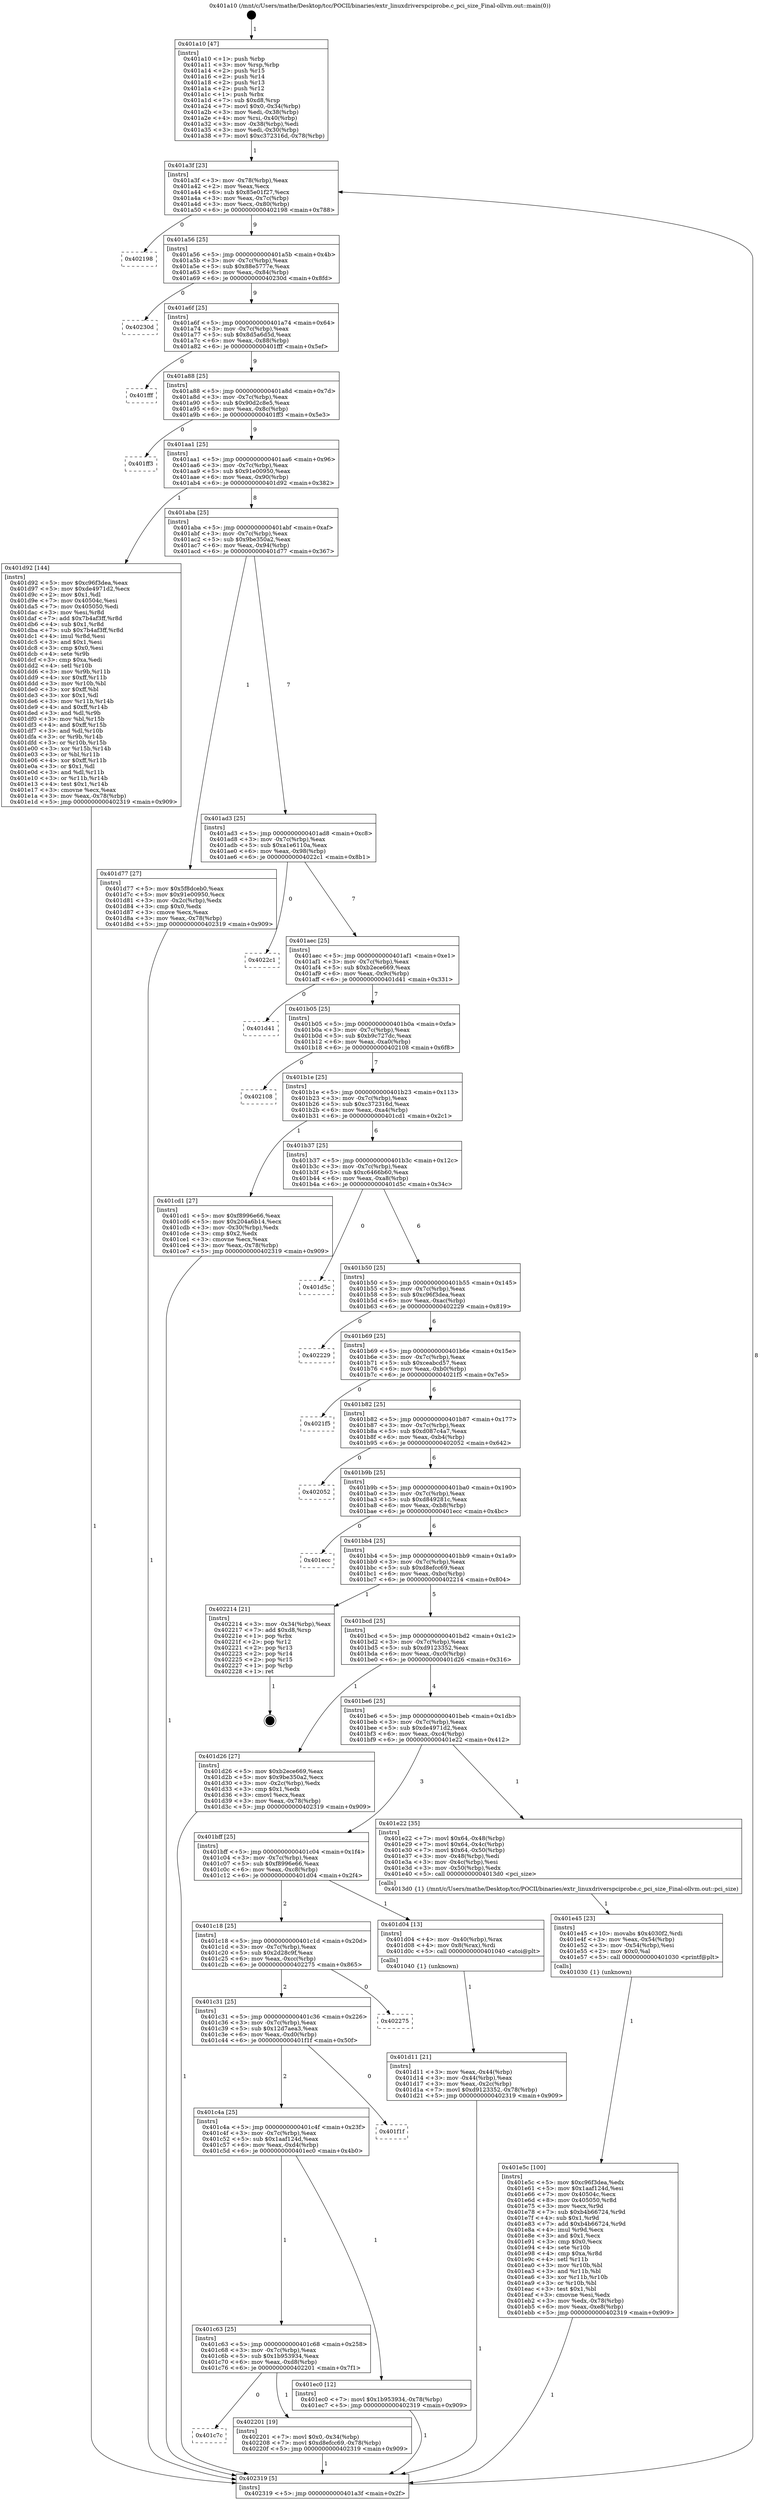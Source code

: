 digraph "0x401a10" {
  label = "0x401a10 (/mnt/c/Users/mathe/Desktop/tcc/POCII/binaries/extr_linuxdriverspciprobe.c_pci_size_Final-ollvm.out::main(0))"
  labelloc = "t"
  node[shape=record]

  Entry [label="",width=0.3,height=0.3,shape=circle,fillcolor=black,style=filled]
  "0x401a3f" [label="{
     0x401a3f [23]\l
     | [instrs]\l
     &nbsp;&nbsp;0x401a3f \<+3\>: mov -0x78(%rbp),%eax\l
     &nbsp;&nbsp;0x401a42 \<+2\>: mov %eax,%ecx\l
     &nbsp;&nbsp;0x401a44 \<+6\>: sub $0x85e01f27,%ecx\l
     &nbsp;&nbsp;0x401a4a \<+3\>: mov %eax,-0x7c(%rbp)\l
     &nbsp;&nbsp;0x401a4d \<+3\>: mov %ecx,-0x80(%rbp)\l
     &nbsp;&nbsp;0x401a50 \<+6\>: je 0000000000402198 \<main+0x788\>\l
  }"]
  "0x402198" [label="{
     0x402198\l
  }", style=dashed]
  "0x401a56" [label="{
     0x401a56 [25]\l
     | [instrs]\l
     &nbsp;&nbsp;0x401a56 \<+5\>: jmp 0000000000401a5b \<main+0x4b\>\l
     &nbsp;&nbsp;0x401a5b \<+3\>: mov -0x7c(%rbp),%eax\l
     &nbsp;&nbsp;0x401a5e \<+5\>: sub $0x88e5777e,%eax\l
     &nbsp;&nbsp;0x401a63 \<+6\>: mov %eax,-0x84(%rbp)\l
     &nbsp;&nbsp;0x401a69 \<+6\>: je 000000000040230d \<main+0x8fd\>\l
  }"]
  Exit [label="",width=0.3,height=0.3,shape=circle,fillcolor=black,style=filled,peripheries=2]
  "0x40230d" [label="{
     0x40230d\l
  }", style=dashed]
  "0x401a6f" [label="{
     0x401a6f [25]\l
     | [instrs]\l
     &nbsp;&nbsp;0x401a6f \<+5\>: jmp 0000000000401a74 \<main+0x64\>\l
     &nbsp;&nbsp;0x401a74 \<+3\>: mov -0x7c(%rbp),%eax\l
     &nbsp;&nbsp;0x401a77 \<+5\>: sub $0x8d5a6d5d,%eax\l
     &nbsp;&nbsp;0x401a7c \<+6\>: mov %eax,-0x88(%rbp)\l
     &nbsp;&nbsp;0x401a82 \<+6\>: je 0000000000401fff \<main+0x5ef\>\l
  }"]
  "0x401c7c" [label="{
     0x401c7c\l
  }", style=dashed]
  "0x401fff" [label="{
     0x401fff\l
  }", style=dashed]
  "0x401a88" [label="{
     0x401a88 [25]\l
     | [instrs]\l
     &nbsp;&nbsp;0x401a88 \<+5\>: jmp 0000000000401a8d \<main+0x7d\>\l
     &nbsp;&nbsp;0x401a8d \<+3\>: mov -0x7c(%rbp),%eax\l
     &nbsp;&nbsp;0x401a90 \<+5\>: sub $0x90d2c8e5,%eax\l
     &nbsp;&nbsp;0x401a95 \<+6\>: mov %eax,-0x8c(%rbp)\l
     &nbsp;&nbsp;0x401a9b \<+6\>: je 0000000000401ff3 \<main+0x5e3\>\l
  }"]
  "0x402201" [label="{
     0x402201 [19]\l
     | [instrs]\l
     &nbsp;&nbsp;0x402201 \<+7\>: movl $0x0,-0x34(%rbp)\l
     &nbsp;&nbsp;0x402208 \<+7\>: movl $0xd8efcc69,-0x78(%rbp)\l
     &nbsp;&nbsp;0x40220f \<+5\>: jmp 0000000000402319 \<main+0x909\>\l
  }"]
  "0x401ff3" [label="{
     0x401ff3\l
  }", style=dashed]
  "0x401aa1" [label="{
     0x401aa1 [25]\l
     | [instrs]\l
     &nbsp;&nbsp;0x401aa1 \<+5\>: jmp 0000000000401aa6 \<main+0x96\>\l
     &nbsp;&nbsp;0x401aa6 \<+3\>: mov -0x7c(%rbp),%eax\l
     &nbsp;&nbsp;0x401aa9 \<+5\>: sub $0x91e00950,%eax\l
     &nbsp;&nbsp;0x401aae \<+6\>: mov %eax,-0x90(%rbp)\l
     &nbsp;&nbsp;0x401ab4 \<+6\>: je 0000000000401d92 \<main+0x382\>\l
  }"]
  "0x401c63" [label="{
     0x401c63 [25]\l
     | [instrs]\l
     &nbsp;&nbsp;0x401c63 \<+5\>: jmp 0000000000401c68 \<main+0x258\>\l
     &nbsp;&nbsp;0x401c68 \<+3\>: mov -0x7c(%rbp),%eax\l
     &nbsp;&nbsp;0x401c6b \<+5\>: sub $0x1b953934,%eax\l
     &nbsp;&nbsp;0x401c70 \<+6\>: mov %eax,-0xd8(%rbp)\l
     &nbsp;&nbsp;0x401c76 \<+6\>: je 0000000000402201 \<main+0x7f1\>\l
  }"]
  "0x401d92" [label="{
     0x401d92 [144]\l
     | [instrs]\l
     &nbsp;&nbsp;0x401d92 \<+5\>: mov $0xc96f3dea,%eax\l
     &nbsp;&nbsp;0x401d97 \<+5\>: mov $0xde4971d2,%ecx\l
     &nbsp;&nbsp;0x401d9c \<+2\>: mov $0x1,%dl\l
     &nbsp;&nbsp;0x401d9e \<+7\>: mov 0x40504c,%esi\l
     &nbsp;&nbsp;0x401da5 \<+7\>: mov 0x405050,%edi\l
     &nbsp;&nbsp;0x401dac \<+3\>: mov %esi,%r8d\l
     &nbsp;&nbsp;0x401daf \<+7\>: add $0x7b4af3ff,%r8d\l
     &nbsp;&nbsp;0x401db6 \<+4\>: sub $0x1,%r8d\l
     &nbsp;&nbsp;0x401dba \<+7\>: sub $0x7b4af3ff,%r8d\l
     &nbsp;&nbsp;0x401dc1 \<+4\>: imul %r8d,%esi\l
     &nbsp;&nbsp;0x401dc5 \<+3\>: and $0x1,%esi\l
     &nbsp;&nbsp;0x401dc8 \<+3\>: cmp $0x0,%esi\l
     &nbsp;&nbsp;0x401dcb \<+4\>: sete %r9b\l
     &nbsp;&nbsp;0x401dcf \<+3\>: cmp $0xa,%edi\l
     &nbsp;&nbsp;0x401dd2 \<+4\>: setl %r10b\l
     &nbsp;&nbsp;0x401dd6 \<+3\>: mov %r9b,%r11b\l
     &nbsp;&nbsp;0x401dd9 \<+4\>: xor $0xff,%r11b\l
     &nbsp;&nbsp;0x401ddd \<+3\>: mov %r10b,%bl\l
     &nbsp;&nbsp;0x401de0 \<+3\>: xor $0xff,%bl\l
     &nbsp;&nbsp;0x401de3 \<+3\>: xor $0x1,%dl\l
     &nbsp;&nbsp;0x401de6 \<+3\>: mov %r11b,%r14b\l
     &nbsp;&nbsp;0x401de9 \<+4\>: and $0xff,%r14b\l
     &nbsp;&nbsp;0x401ded \<+3\>: and %dl,%r9b\l
     &nbsp;&nbsp;0x401df0 \<+3\>: mov %bl,%r15b\l
     &nbsp;&nbsp;0x401df3 \<+4\>: and $0xff,%r15b\l
     &nbsp;&nbsp;0x401df7 \<+3\>: and %dl,%r10b\l
     &nbsp;&nbsp;0x401dfa \<+3\>: or %r9b,%r14b\l
     &nbsp;&nbsp;0x401dfd \<+3\>: or %r10b,%r15b\l
     &nbsp;&nbsp;0x401e00 \<+3\>: xor %r15b,%r14b\l
     &nbsp;&nbsp;0x401e03 \<+3\>: or %bl,%r11b\l
     &nbsp;&nbsp;0x401e06 \<+4\>: xor $0xff,%r11b\l
     &nbsp;&nbsp;0x401e0a \<+3\>: or $0x1,%dl\l
     &nbsp;&nbsp;0x401e0d \<+3\>: and %dl,%r11b\l
     &nbsp;&nbsp;0x401e10 \<+3\>: or %r11b,%r14b\l
     &nbsp;&nbsp;0x401e13 \<+4\>: test $0x1,%r14b\l
     &nbsp;&nbsp;0x401e17 \<+3\>: cmovne %ecx,%eax\l
     &nbsp;&nbsp;0x401e1a \<+3\>: mov %eax,-0x78(%rbp)\l
     &nbsp;&nbsp;0x401e1d \<+5\>: jmp 0000000000402319 \<main+0x909\>\l
  }"]
  "0x401aba" [label="{
     0x401aba [25]\l
     | [instrs]\l
     &nbsp;&nbsp;0x401aba \<+5\>: jmp 0000000000401abf \<main+0xaf\>\l
     &nbsp;&nbsp;0x401abf \<+3\>: mov -0x7c(%rbp),%eax\l
     &nbsp;&nbsp;0x401ac2 \<+5\>: sub $0x9be350a2,%eax\l
     &nbsp;&nbsp;0x401ac7 \<+6\>: mov %eax,-0x94(%rbp)\l
     &nbsp;&nbsp;0x401acd \<+6\>: je 0000000000401d77 \<main+0x367\>\l
  }"]
  "0x401ec0" [label="{
     0x401ec0 [12]\l
     | [instrs]\l
     &nbsp;&nbsp;0x401ec0 \<+7\>: movl $0x1b953934,-0x78(%rbp)\l
     &nbsp;&nbsp;0x401ec7 \<+5\>: jmp 0000000000402319 \<main+0x909\>\l
  }"]
  "0x401d77" [label="{
     0x401d77 [27]\l
     | [instrs]\l
     &nbsp;&nbsp;0x401d77 \<+5\>: mov $0x5f8dceb0,%eax\l
     &nbsp;&nbsp;0x401d7c \<+5\>: mov $0x91e00950,%ecx\l
     &nbsp;&nbsp;0x401d81 \<+3\>: mov -0x2c(%rbp),%edx\l
     &nbsp;&nbsp;0x401d84 \<+3\>: cmp $0x0,%edx\l
     &nbsp;&nbsp;0x401d87 \<+3\>: cmove %ecx,%eax\l
     &nbsp;&nbsp;0x401d8a \<+3\>: mov %eax,-0x78(%rbp)\l
     &nbsp;&nbsp;0x401d8d \<+5\>: jmp 0000000000402319 \<main+0x909\>\l
  }"]
  "0x401ad3" [label="{
     0x401ad3 [25]\l
     | [instrs]\l
     &nbsp;&nbsp;0x401ad3 \<+5\>: jmp 0000000000401ad8 \<main+0xc8\>\l
     &nbsp;&nbsp;0x401ad8 \<+3\>: mov -0x7c(%rbp),%eax\l
     &nbsp;&nbsp;0x401adb \<+5\>: sub $0xa1e6110a,%eax\l
     &nbsp;&nbsp;0x401ae0 \<+6\>: mov %eax,-0x98(%rbp)\l
     &nbsp;&nbsp;0x401ae6 \<+6\>: je 00000000004022c1 \<main+0x8b1\>\l
  }"]
  "0x401c4a" [label="{
     0x401c4a [25]\l
     | [instrs]\l
     &nbsp;&nbsp;0x401c4a \<+5\>: jmp 0000000000401c4f \<main+0x23f\>\l
     &nbsp;&nbsp;0x401c4f \<+3\>: mov -0x7c(%rbp),%eax\l
     &nbsp;&nbsp;0x401c52 \<+5\>: sub $0x1aaf124d,%eax\l
     &nbsp;&nbsp;0x401c57 \<+6\>: mov %eax,-0xd4(%rbp)\l
     &nbsp;&nbsp;0x401c5d \<+6\>: je 0000000000401ec0 \<main+0x4b0\>\l
  }"]
  "0x4022c1" [label="{
     0x4022c1\l
  }", style=dashed]
  "0x401aec" [label="{
     0x401aec [25]\l
     | [instrs]\l
     &nbsp;&nbsp;0x401aec \<+5\>: jmp 0000000000401af1 \<main+0xe1\>\l
     &nbsp;&nbsp;0x401af1 \<+3\>: mov -0x7c(%rbp),%eax\l
     &nbsp;&nbsp;0x401af4 \<+5\>: sub $0xb2ece669,%eax\l
     &nbsp;&nbsp;0x401af9 \<+6\>: mov %eax,-0x9c(%rbp)\l
     &nbsp;&nbsp;0x401aff \<+6\>: je 0000000000401d41 \<main+0x331\>\l
  }"]
  "0x401f1f" [label="{
     0x401f1f\l
  }", style=dashed]
  "0x401d41" [label="{
     0x401d41\l
  }", style=dashed]
  "0x401b05" [label="{
     0x401b05 [25]\l
     | [instrs]\l
     &nbsp;&nbsp;0x401b05 \<+5\>: jmp 0000000000401b0a \<main+0xfa\>\l
     &nbsp;&nbsp;0x401b0a \<+3\>: mov -0x7c(%rbp),%eax\l
     &nbsp;&nbsp;0x401b0d \<+5\>: sub $0xb9c727dc,%eax\l
     &nbsp;&nbsp;0x401b12 \<+6\>: mov %eax,-0xa0(%rbp)\l
     &nbsp;&nbsp;0x401b18 \<+6\>: je 0000000000402108 \<main+0x6f8\>\l
  }"]
  "0x401c31" [label="{
     0x401c31 [25]\l
     | [instrs]\l
     &nbsp;&nbsp;0x401c31 \<+5\>: jmp 0000000000401c36 \<main+0x226\>\l
     &nbsp;&nbsp;0x401c36 \<+3\>: mov -0x7c(%rbp),%eax\l
     &nbsp;&nbsp;0x401c39 \<+5\>: sub $0x12d7aea3,%eax\l
     &nbsp;&nbsp;0x401c3e \<+6\>: mov %eax,-0xd0(%rbp)\l
     &nbsp;&nbsp;0x401c44 \<+6\>: je 0000000000401f1f \<main+0x50f\>\l
  }"]
  "0x402108" [label="{
     0x402108\l
  }", style=dashed]
  "0x401b1e" [label="{
     0x401b1e [25]\l
     | [instrs]\l
     &nbsp;&nbsp;0x401b1e \<+5\>: jmp 0000000000401b23 \<main+0x113\>\l
     &nbsp;&nbsp;0x401b23 \<+3\>: mov -0x7c(%rbp),%eax\l
     &nbsp;&nbsp;0x401b26 \<+5\>: sub $0xc372316d,%eax\l
     &nbsp;&nbsp;0x401b2b \<+6\>: mov %eax,-0xa4(%rbp)\l
     &nbsp;&nbsp;0x401b31 \<+6\>: je 0000000000401cd1 \<main+0x2c1\>\l
  }"]
  "0x402275" [label="{
     0x402275\l
  }", style=dashed]
  "0x401cd1" [label="{
     0x401cd1 [27]\l
     | [instrs]\l
     &nbsp;&nbsp;0x401cd1 \<+5\>: mov $0xf8996e66,%eax\l
     &nbsp;&nbsp;0x401cd6 \<+5\>: mov $0x204a6b14,%ecx\l
     &nbsp;&nbsp;0x401cdb \<+3\>: mov -0x30(%rbp),%edx\l
     &nbsp;&nbsp;0x401cde \<+3\>: cmp $0x2,%edx\l
     &nbsp;&nbsp;0x401ce1 \<+3\>: cmovne %ecx,%eax\l
     &nbsp;&nbsp;0x401ce4 \<+3\>: mov %eax,-0x78(%rbp)\l
     &nbsp;&nbsp;0x401ce7 \<+5\>: jmp 0000000000402319 \<main+0x909\>\l
  }"]
  "0x401b37" [label="{
     0x401b37 [25]\l
     | [instrs]\l
     &nbsp;&nbsp;0x401b37 \<+5\>: jmp 0000000000401b3c \<main+0x12c\>\l
     &nbsp;&nbsp;0x401b3c \<+3\>: mov -0x7c(%rbp),%eax\l
     &nbsp;&nbsp;0x401b3f \<+5\>: sub $0xc6466b60,%eax\l
     &nbsp;&nbsp;0x401b44 \<+6\>: mov %eax,-0xa8(%rbp)\l
     &nbsp;&nbsp;0x401b4a \<+6\>: je 0000000000401d5c \<main+0x34c\>\l
  }"]
  "0x402319" [label="{
     0x402319 [5]\l
     | [instrs]\l
     &nbsp;&nbsp;0x402319 \<+5\>: jmp 0000000000401a3f \<main+0x2f\>\l
  }"]
  "0x401a10" [label="{
     0x401a10 [47]\l
     | [instrs]\l
     &nbsp;&nbsp;0x401a10 \<+1\>: push %rbp\l
     &nbsp;&nbsp;0x401a11 \<+3\>: mov %rsp,%rbp\l
     &nbsp;&nbsp;0x401a14 \<+2\>: push %r15\l
     &nbsp;&nbsp;0x401a16 \<+2\>: push %r14\l
     &nbsp;&nbsp;0x401a18 \<+2\>: push %r13\l
     &nbsp;&nbsp;0x401a1a \<+2\>: push %r12\l
     &nbsp;&nbsp;0x401a1c \<+1\>: push %rbx\l
     &nbsp;&nbsp;0x401a1d \<+7\>: sub $0xd8,%rsp\l
     &nbsp;&nbsp;0x401a24 \<+7\>: movl $0x0,-0x34(%rbp)\l
     &nbsp;&nbsp;0x401a2b \<+3\>: mov %edi,-0x38(%rbp)\l
     &nbsp;&nbsp;0x401a2e \<+4\>: mov %rsi,-0x40(%rbp)\l
     &nbsp;&nbsp;0x401a32 \<+3\>: mov -0x38(%rbp),%edi\l
     &nbsp;&nbsp;0x401a35 \<+3\>: mov %edi,-0x30(%rbp)\l
     &nbsp;&nbsp;0x401a38 \<+7\>: movl $0xc372316d,-0x78(%rbp)\l
  }"]
  "0x401e5c" [label="{
     0x401e5c [100]\l
     | [instrs]\l
     &nbsp;&nbsp;0x401e5c \<+5\>: mov $0xc96f3dea,%edx\l
     &nbsp;&nbsp;0x401e61 \<+5\>: mov $0x1aaf124d,%esi\l
     &nbsp;&nbsp;0x401e66 \<+7\>: mov 0x40504c,%ecx\l
     &nbsp;&nbsp;0x401e6d \<+8\>: mov 0x405050,%r8d\l
     &nbsp;&nbsp;0x401e75 \<+3\>: mov %ecx,%r9d\l
     &nbsp;&nbsp;0x401e78 \<+7\>: sub $0xb4b66724,%r9d\l
     &nbsp;&nbsp;0x401e7f \<+4\>: sub $0x1,%r9d\l
     &nbsp;&nbsp;0x401e83 \<+7\>: add $0xb4b66724,%r9d\l
     &nbsp;&nbsp;0x401e8a \<+4\>: imul %r9d,%ecx\l
     &nbsp;&nbsp;0x401e8e \<+3\>: and $0x1,%ecx\l
     &nbsp;&nbsp;0x401e91 \<+3\>: cmp $0x0,%ecx\l
     &nbsp;&nbsp;0x401e94 \<+4\>: sete %r10b\l
     &nbsp;&nbsp;0x401e98 \<+4\>: cmp $0xa,%r8d\l
     &nbsp;&nbsp;0x401e9c \<+4\>: setl %r11b\l
     &nbsp;&nbsp;0x401ea0 \<+3\>: mov %r10b,%bl\l
     &nbsp;&nbsp;0x401ea3 \<+3\>: and %r11b,%bl\l
     &nbsp;&nbsp;0x401ea6 \<+3\>: xor %r11b,%r10b\l
     &nbsp;&nbsp;0x401ea9 \<+3\>: or %r10b,%bl\l
     &nbsp;&nbsp;0x401eac \<+3\>: test $0x1,%bl\l
     &nbsp;&nbsp;0x401eaf \<+3\>: cmovne %esi,%edx\l
     &nbsp;&nbsp;0x401eb2 \<+3\>: mov %edx,-0x78(%rbp)\l
     &nbsp;&nbsp;0x401eb5 \<+6\>: mov %eax,-0xe8(%rbp)\l
     &nbsp;&nbsp;0x401ebb \<+5\>: jmp 0000000000402319 \<main+0x909\>\l
  }"]
  "0x401d5c" [label="{
     0x401d5c\l
  }", style=dashed]
  "0x401b50" [label="{
     0x401b50 [25]\l
     | [instrs]\l
     &nbsp;&nbsp;0x401b50 \<+5\>: jmp 0000000000401b55 \<main+0x145\>\l
     &nbsp;&nbsp;0x401b55 \<+3\>: mov -0x7c(%rbp),%eax\l
     &nbsp;&nbsp;0x401b58 \<+5\>: sub $0xc96f3dea,%eax\l
     &nbsp;&nbsp;0x401b5d \<+6\>: mov %eax,-0xac(%rbp)\l
     &nbsp;&nbsp;0x401b63 \<+6\>: je 0000000000402229 \<main+0x819\>\l
  }"]
  "0x401e45" [label="{
     0x401e45 [23]\l
     | [instrs]\l
     &nbsp;&nbsp;0x401e45 \<+10\>: movabs $0x4030f2,%rdi\l
     &nbsp;&nbsp;0x401e4f \<+3\>: mov %eax,-0x54(%rbp)\l
     &nbsp;&nbsp;0x401e52 \<+3\>: mov -0x54(%rbp),%esi\l
     &nbsp;&nbsp;0x401e55 \<+2\>: mov $0x0,%al\l
     &nbsp;&nbsp;0x401e57 \<+5\>: call 0000000000401030 \<printf@plt\>\l
     | [calls]\l
     &nbsp;&nbsp;0x401030 \{1\} (unknown)\l
  }"]
  "0x402229" [label="{
     0x402229\l
  }", style=dashed]
  "0x401b69" [label="{
     0x401b69 [25]\l
     | [instrs]\l
     &nbsp;&nbsp;0x401b69 \<+5\>: jmp 0000000000401b6e \<main+0x15e\>\l
     &nbsp;&nbsp;0x401b6e \<+3\>: mov -0x7c(%rbp),%eax\l
     &nbsp;&nbsp;0x401b71 \<+5\>: sub $0xceabcd57,%eax\l
     &nbsp;&nbsp;0x401b76 \<+6\>: mov %eax,-0xb0(%rbp)\l
     &nbsp;&nbsp;0x401b7c \<+6\>: je 00000000004021f5 \<main+0x7e5\>\l
  }"]
  "0x401d11" [label="{
     0x401d11 [21]\l
     | [instrs]\l
     &nbsp;&nbsp;0x401d11 \<+3\>: mov %eax,-0x44(%rbp)\l
     &nbsp;&nbsp;0x401d14 \<+3\>: mov -0x44(%rbp),%eax\l
     &nbsp;&nbsp;0x401d17 \<+3\>: mov %eax,-0x2c(%rbp)\l
     &nbsp;&nbsp;0x401d1a \<+7\>: movl $0xd9123352,-0x78(%rbp)\l
     &nbsp;&nbsp;0x401d21 \<+5\>: jmp 0000000000402319 \<main+0x909\>\l
  }"]
  "0x4021f5" [label="{
     0x4021f5\l
  }", style=dashed]
  "0x401b82" [label="{
     0x401b82 [25]\l
     | [instrs]\l
     &nbsp;&nbsp;0x401b82 \<+5\>: jmp 0000000000401b87 \<main+0x177\>\l
     &nbsp;&nbsp;0x401b87 \<+3\>: mov -0x7c(%rbp),%eax\l
     &nbsp;&nbsp;0x401b8a \<+5\>: sub $0xd087c4a7,%eax\l
     &nbsp;&nbsp;0x401b8f \<+6\>: mov %eax,-0xb4(%rbp)\l
     &nbsp;&nbsp;0x401b95 \<+6\>: je 0000000000402052 \<main+0x642\>\l
  }"]
  "0x401c18" [label="{
     0x401c18 [25]\l
     | [instrs]\l
     &nbsp;&nbsp;0x401c18 \<+5\>: jmp 0000000000401c1d \<main+0x20d\>\l
     &nbsp;&nbsp;0x401c1d \<+3\>: mov -0x7c(%rbp),%eax\l
     &nbsp;&nbsp;0x401c20 \<+5\>: sub $0x2d28c9f,%eax\l
     &nbsp;&nbsp;0x401c25 \<+6\>: mov %eax,-0xcc(%rbp)\l
     &nbsp;&nbsp;0x401c2b \<+6\>: je 0000000000402275 \<main+0x865\>\l
  }"]
  "0x402052" [label="{
     0x402052\l
  }", style=dashed]
  "0x401b9b" [label="{
     0x401b9b [25]\l
     | [instrs]\l
     &nbsp;&nbsp;0x401b9b \<+5\>: jmp 0000000000401ba0 \<main+0x190\>\l
     &nbsp;&nbsp;0x401ba0 \<+3\>: mov -0x7c(%rbp),%eax\l
     &nbsp;&nbsp;0x401ba3 \<+5\>: sub $0xd849281c,%eax\l
     &nbsp;&nbsp;0x401ba8 \<+6\>: mov %eax,-0xb8(%rbp)\l
     &nbsp;&nbsp;0x401bae \<+6\>: je 0000000000401ecc \<main+0x4bc\>\l
  }"]
  "0x401d04" [label="{
     0x401d04 [13]\l
     | [instrs]\l
     &nbsp;&nbsp;0x401d04 \<+4\>: mov -0x40(%rbp),%rax\l
     &nbsp;&nbsp;0x401d08 \<+4\>: mov 0x8(%rax),%rdi\l
     &nbsp;&nbsp;0x401d0c \<+5\>: call 0000000000401040 \<atoi@plt\>\l
     | [calls]\l
     &nbsp;&nbsp;0x401040 \{1\} (unknown)\l
  }"]
  "0x401ecc" [label="{
     0x401ecc\l
  }", style=dashed]
  "0x401bb4" [label="{
     0x401bb4 [25]\l
     | [instrs]\l
     &nbsp;&nbsp;0x401bb4 \<+5\>: jmp 0000000000401bb9 \<main+0x1a9\>\l
     &nbsp;&nbsp;0x401bb9 \<+3\>: mov -0x7c(%rbp),%eax\l
     &nbsp;&nbsp;0x401bbc \<+5\>: sub $0xd8efcc69,%eax\l
     &nbsp;&nbsp;0x401bc1 \<+6\>: mov %eax,-0xbc(%rbp)\l
     &nbsp;&nbsp;0x401bc7 \<+6\>: je 0000000000402214 \<main+0x804\>\l
  }"]
  "0x401bff" [label="{
     0x401bff [25]\l
     | [instrs]\l
     &nbsp;&nbsp;0x401bff \<+5\>: jmp 0000000000401c04 \<main+0x1f4\>\l
     &nbsp;&nbsp;0x401c04 \<+3\>: mov -0x7c(%rbp),%eax\l
     &nbsp;&nbsp;0x401c07 \<+5\>: sub $0xf8996e66,%eax\l
     &nbsp;&nbsp;0x401c0c \<+6\>: mov %eax,-0xc8(%rbp)\l
     &nbsp;&nbsp;0x401c12 \<+6\>: je 0000000000401d04 \<main+0x2f4\>\l
  }"]
  "0x402214" [label="{
     0x402214 [21]\l
     | [instrs]\l
     &nbsp;&nbsp;0x402214 \<+3\>: mov -0x34(%rbp),%eax\l
     &nbsp;&nbsp;0x402217 \<+7\>: add $0xd8,%rsp\l
     &nbsp;&nbsp;0x40221e \<+1\>: pop %rbx\l
     &nbsp;&nbsp;0x40221f \<+2\>: pop %r12\l
     &nbsp;&nbsp;0x402221 \<+2\>: pop %r13\l
     &nbsp;&nbsp;0x402223 \<+2\>: pop %r14\l
     &nbsp;&nbsp;0x402225 \<+2\>: pop %r15\l
     &nbsp;&nbsp;0x402227 \<+1\>: pop %rbp\l
     &nbsp;&nbsp;0x402228 \<+1\>: ret\l
  }"]
  "0x401bcd" [label="{
     0x401bcd [25]\l
     | [instrs]\l
     &nbsp;&nbsp;0x401bcd \<+5\>: jmp 0000000000401bd2 \<main+0x1c2\>\l
     &nbsp;&nbsp;0x401bd2 \<+3\>: mov -0x7c(%rbp),%eax\l
     &nbsp;&nbsp;0x401bd5 \<+5\>: sub $0xd9123352,%eax\l
     &nbsp;&nbsp;0x401bda \<+6\>: mov %eax,-0xc0(%rbp)\l
     &nbsp;&nbsp;0x401be0 \<+6\>: je 0000000000401d26 \<main+0x316\>\l
  }"]
  "0x401e22" [label="{
     0x401e22 [35]\l
     | [instrs]\l
     &nbsp;&nbsp;0x401e22 \<+7\>: movl $0x64,-0x48(%rbp)\l
     &nbsp;&nbsp;0x401e29 \<+7\>: movl $0x64,-0x4c(%rbp)\l
     &nbsp;&nbsp;0x401e30 \<+7\>: movl $0x64,-0x50(%rbp)\l
     &nbsp;&nbsp;0x401e37 \<+3\>: mov -0x48(%rbp),%edi\l
     &nbsp;&nbsp;0x401e3a \<+3\>: mov -0x4c(%rbp),%esi\l
     &nbsp;&nbsp;0x401e3d \<+3\>: mov -0x50(%rbp),%edx\l
     &nbsp;&nbsp;0x401e40 \<+5\>: call 00000000004013d0 \<pci_size\>\l
     | [calls]\l
     &nbsp;&nbsp;0x4013d0 \{1\} (/mnt/c/Users/mathe/Desktop/tcc/POCII/binaries/extr_linuxdriverspciprobe.c_pci_size_Final-ollvm.out::pci_size)\l
  }"]
  "0x401d26" [label="{
     0x401d26 [27]\l
     | [instrs]\l
     &nbsp;&nbsp;0x401d26 \<+5\>: mov $0xb2ece669,%eax\l
     &nbsp;&nbsp;0x401d2b \<+5\>: mov $0x9be350a2,%ecx\l
     &nbsp;&nbsp;0x401d30 \<+3\>: mov -0x2c(%rbp),%edx\l
     &nbsp;&nbsp;0x401d33 \<+3\>: cmp $0x1,%edx\l
     &nbsp;&nbsp;0x401d36 \<+3\>: cmovl %ecx,%eax\l
     &nbsp;&nbsp;0x401d39 \<+3\>: mov %eax,-0x78(%rbp)\l
     &nbsp;&nbsp;0x401d3c \<+5\>: jmp 0000000000402319 \<main+0x909\>\l
  }"]
  "0x401be6" [label="{
     0x401be6 [25]\l
     | [instrs]\l
     &nbsp;&nbsp;0x401be6 \<+5\>: jmp 0000000000401beb \<main+0x1db\>\l
     &nbsp;&nbsp;0x401beb \<+3\>: mov -0x7c(%rbp),%eax\l
     &nbsp;&nbsp;0x401bee \<+5\>: sub $0xde4971d2,%eax\l
     &nbsp;&nbsp;0x401bf3 \<+6\>: mov %eax,-0xc4(%rbp)\l
     &nbsp;&nbsp;0x401bf9 \<+6\>: je 0000000000401e22 \<main+0x412\>\l
  }"]
  Entry -> "0x401a10" [label=" 1"]
  "0x401a3f" -> "0x402198" [label=" 0"]
  "0x401a3f" -> "0x401a56" [label=" 9"]
  "0x402214" -> Exit [label=" 1"]
  "0x401a56" -> "0x40230d" [label=" 0"]
  "0x401a56" -> "0x401a6f" [label=" 9"]
  "0x402201" -> "0x402319" [label=" 1"]
  "0x401a6f" -> "0x401fff" [label=" 0"]
  "0x401a6f" -> "0x401a88" [label=" 9"]
  "0x401c63" -> "0x401c7c" [label=" 0"]
  "0x401a88" -> "0x401ff3" [label=" 0"]
  "0x401a88" -> "0x401aa1" [label=" 9"]
  "0x401c63" -> "0x402201" [label=" 1"]
  "0x401aa1" -> "0x401d92" [label=" 1"]
  "0x401aa1" -> "0x401aba" [label=" 8"]
  "0x401ec0" -> "0x402319" [label=" 1"]
  "0x401aba" -> "0x401d77" [label=" 1"]
  "0x401aba" -> "0x401ad3" [label=" 7"]
  "0x401c4a" -> "0x401c63" [label=" 1"]
  "0x401ad3" -> "0x4022c1" [label=" 0"]
  "0x401ad3" -> "0x401aec" [label=" 7"]
  "0x401c4a" -> "0x401ec0" [label=" 1"]
  "0x401aec" -> "0x401d41" [label=" 0"]
  "0x401aec" -> "0x401b05" [label=" 7"]
  "0x401c31" -> "0x401c4a" [label=" 2"]
  "0x401b05" -> "0x402108" [label=" 0"]
  "0x401b05" -> "0x401b1e" [label=" 7"]
  "0x401c31" -> "0x401f1f" [label=" 0"]
  "0x401b1e" -> "0x401cd1" [label=" 1"]
  "0x401b1e" -> "0x401b37" [label=" 6"]
  "0x401cd1" -> "0x402319" [label=" 1"]
  "0x401a10" -> "0x401a3f" [label=" 1"]
  "0x402319" -> "0x401a3f" [label=" 8"]
  "0x401c18" -> "0x401c31" [label=" 2"]
  "0x401b37" -> "0x401d5c" [label=" 0"]
  "0x401b37" -> "0x401b50" [label=" 6"]
  "0x401c18" -> "0x402275" [label=" 0"]
  "0x401b50" -> "0x402229" [label=" 0"]
  "0x401b50" -> "0x401b69" [label=" 6"]
  "0x401e5c" -> "0x402319" [label=" 1"]
  "0x401b69" -> "0x4021f5" [label=" 0"]
  "0x401b69" -> "0x401b82" [label=" 6"]
  "0x401e45" -> "0x401e5c" [label=" 1"]
  "0x401b82" -> "0x402052" [label=" 0"]
  "0x401b82" -> "0x401b9b" [label=" 6"]
  "0x401e22" -> "0x401e45" [label=" 1"]
  "0x401b9b" -> "0x401ecc" [label=" 0"]
  "0x401b9b" -> "0x401bb4" [label=" 6"]
  "0x401d92" -> "0x402319" [label=" 1"]
  "0x401bb4" -> "0x402214" [label=" 1"]
  "0x401bb4" -> "0x401bcd" [label=" 5"]
  "0x401d26" -> "0x402319" [label=" 1"]
  "0x401bcd" -> "0x401d26" [label=" 1"]
  "0x401bcd" -> "0x401be6" [label=" 4"]
  "0x401d11" -> "0x402319" [label=" 1"]
  "0x401be6" -> "0x401e22" [label=" 1"]
  "0x401be6" -> "0x401bff" [label=" 3"]
  "0x401d77" -> "0x402319" [label=" 1"]
  "0x401bff" -> "0x401d04" [label=" 1"]
  "0x401bff" -> "0x401c18" [label=" 2"]
  "0x401d04" -> "0x401d11" [label=" 1"]
}
